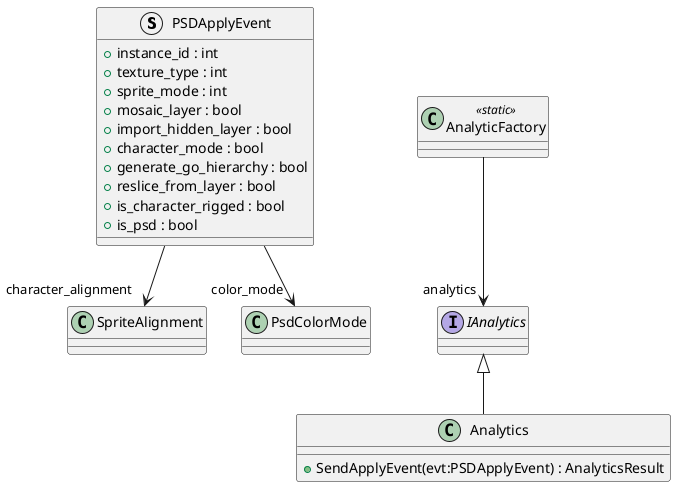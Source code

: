 @startuml
struct PSDApplyEvent {
    + instance_id : int
    + texture_type : int
    + sprite_mode : int
    + mosaic_layer : bool
    + import_hidden_layer : bool
    + character_mode : bool
    + generate_go_hierarchy : bool
    + reslice_from_layer : bool
    + is_character_rigged : bool
    + is_psd : bool
}
interface IAnalytics {
}
class AnalyticFactory <<static>> {
}
class Analytics {
    + SendApplyEvent(evt:PSDApplyEvent) : AnalyticsResult
}
PSDApplyEvent --> "character_alignment" SpriteAlignment
PSDApplyEvent --> "color_mode" PsdColorMode
AnalyticFactory --> "analytics" IAnalytics
IAnalytics <|-- Analytics
@enduml
